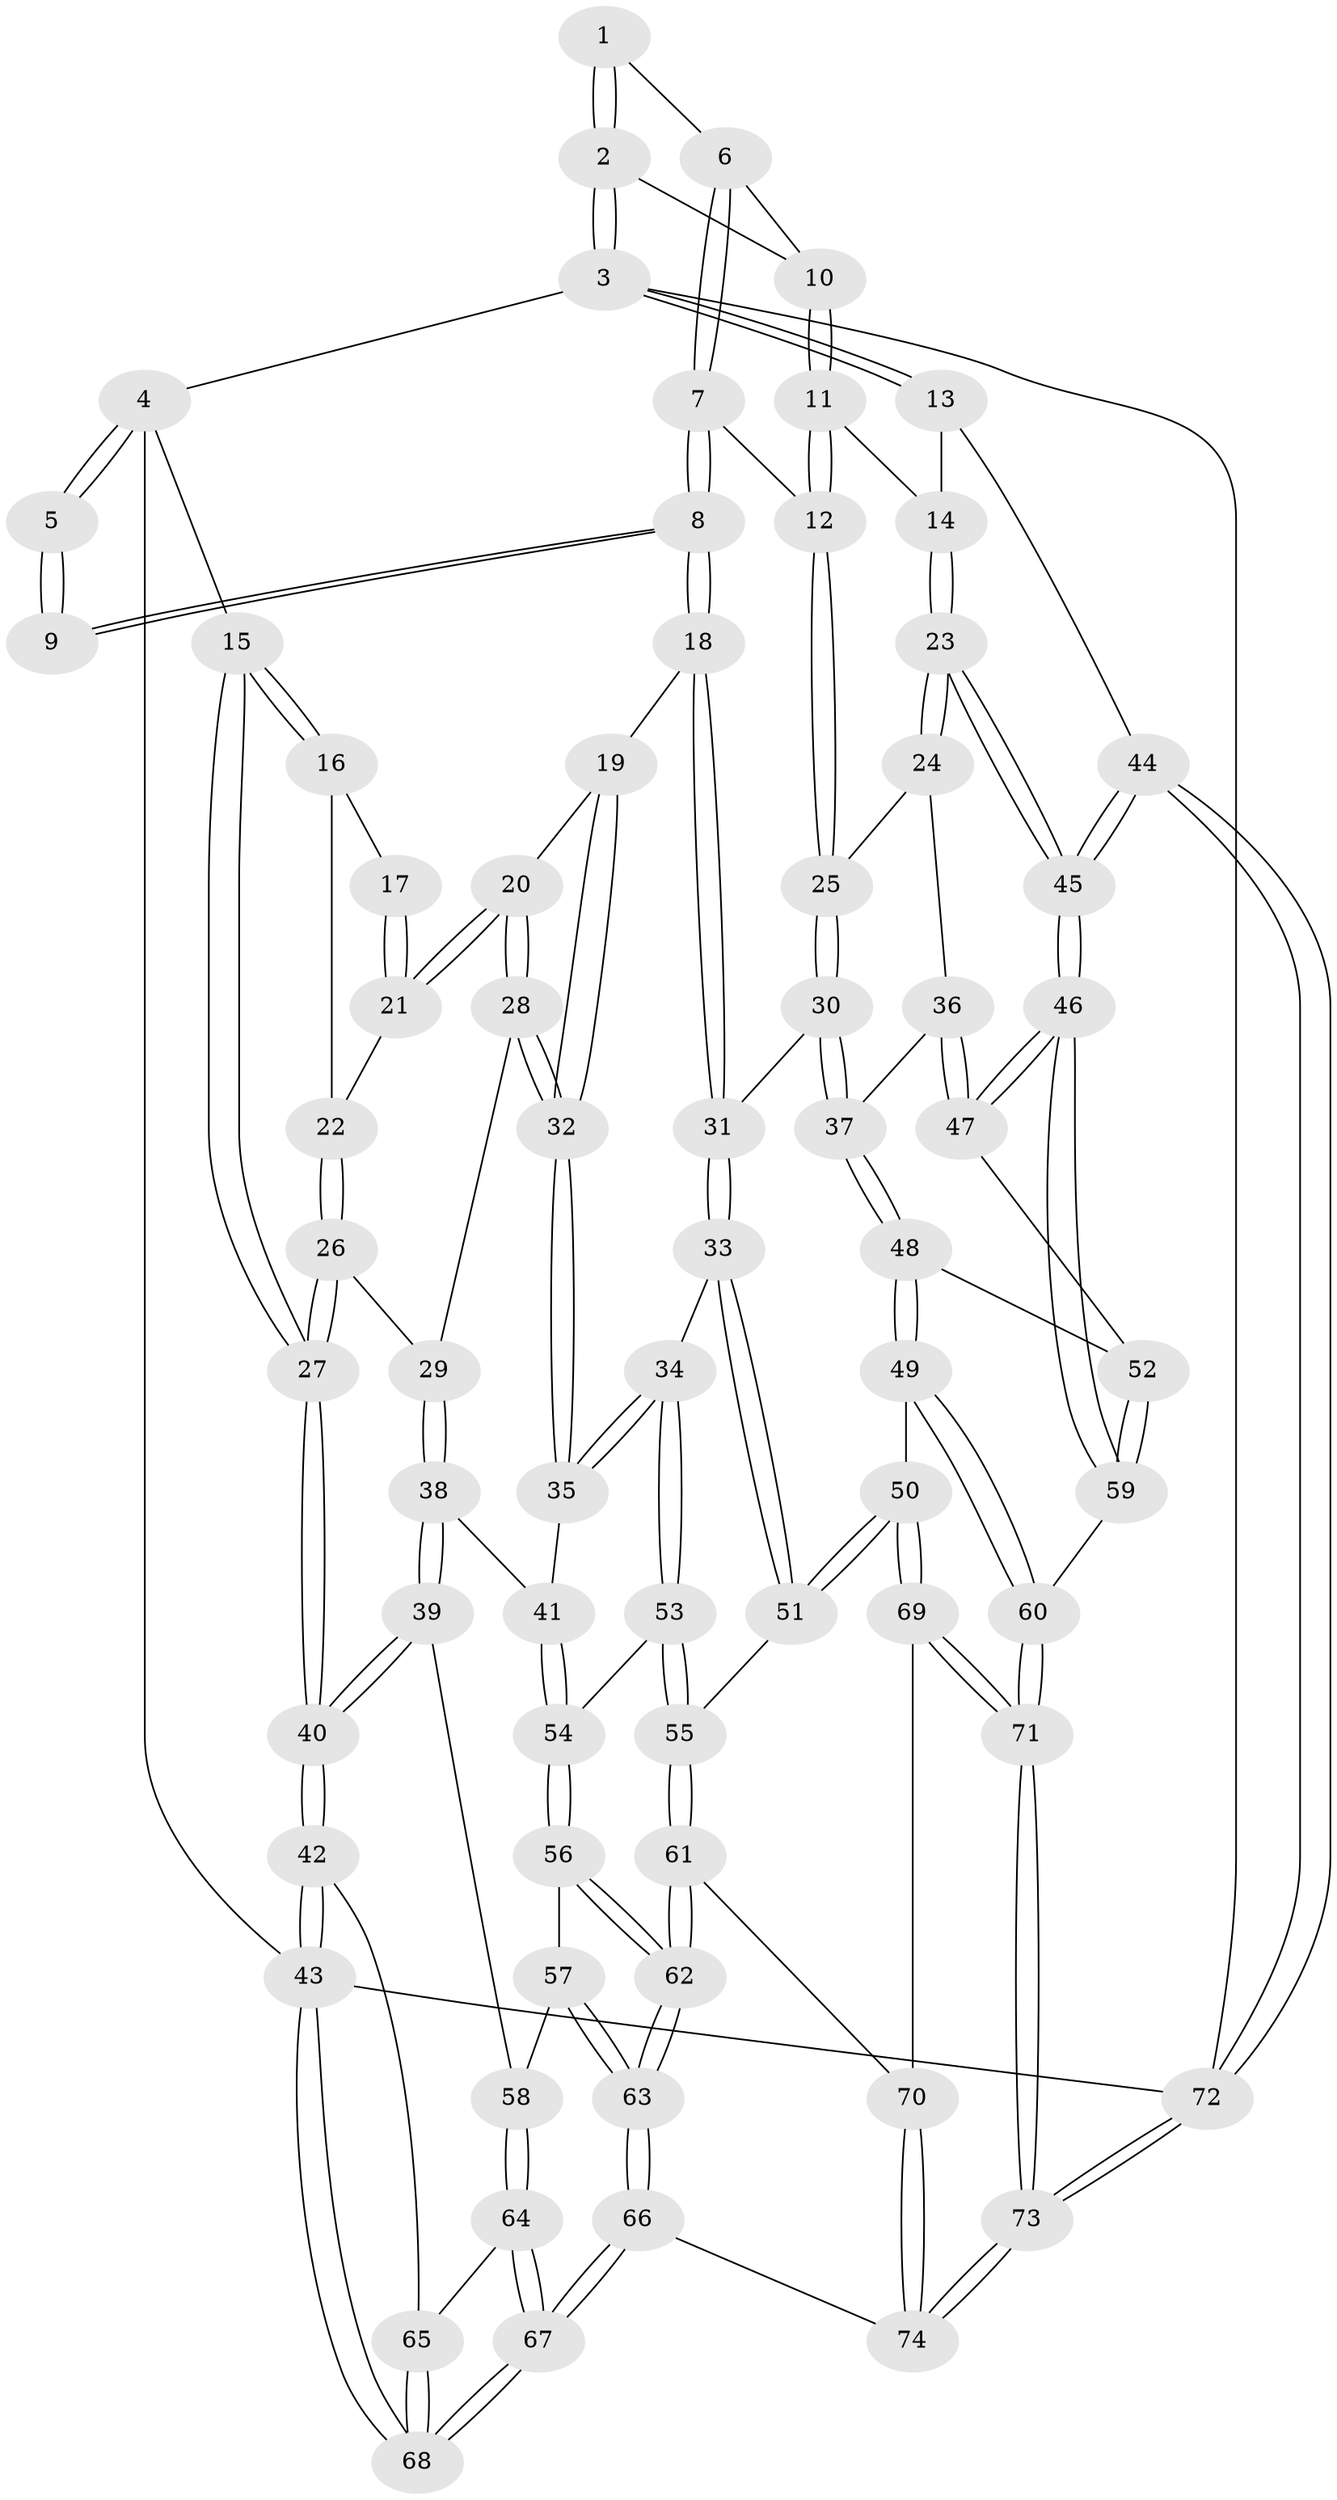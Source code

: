 // coarse degree distribution, {3: 0.08888888888888889, 7: 0.022222222222222223, 5: 0.28888888888888886, 4: 0.5555555555555556, 6: 0.044444444444444446}
// Generated by graph-tools (version 1.1) at 2025/24/03/03/25 07:24:35]
// undirected, 74 vertices, 182 edges
graph export_dot {
graph [start="1"]
  node [color=gray90,style=filled];
  1 [pos="+0.4700036487574206+0"];
  2 [pos="+1+0"];
  3 [pos="+1+0"];
  4 [pos="+0+0"];
  5 [pos="+0.34615956754688426+0"];
  6 [pos="+0.5182898664540131+0.048346775638764744"];
  7 [pos="+0.4719105933420831+0.3178110255734718"];
  8 [pos="+0.47054481338334136+0.31881760941700654"];
  9 [pos="+0.2719948580854663+0.2086888501227926"];
  10 [pos="+0.6883907423752719+0.11627498668613566"];
  11 [pos="+0.7731530988369663+0.2553436847633676"];
  12 [pos="+0.6951131527266764+0.3284315243939715"];
  13 [pos="+1+0"];
  14 [pos="+0.9062555666902654+0.22332931812749615"];
  15 [pos="+0+0"];
  16 [pos="+0+0.11235601544683885"];
  17 [pos="+0.266185149463816+0.2096397675114035"];
  18 [pos="+0.4486595800959036+0.3743124613980931"];
  19 [pos="+0.3943842157335549+0.39740457211361613"];
  20 [pos="+0.2025527977050752+0.3729874257032367"];
  21 [pos="+0.18023661495189203+0.3482893221697764"];
  22 [pos="+0.1556366729355399+0.3470495931121842"];
  23 [pos="+0.9173588293392406+0.5792094750863988"];
  24 [pos="+0.7552018349036215+0.4677539571402113"];
  25 [pos="+0.7289622373716241+0.43282209896647383"];
  26 [pos="+0.05396509642877303+0.4334133967783638"];
  27 [pos="+0+0.270000498534889"];
  28 [pos="+0.1951092888544229+0.5058096233755717"];
  29 [pos="+0.09658665135046167+0.5003681733840021"];
  30 [pos="+0.5517138563188952+0.5758678525173316"];
  31 [pos="+0.4916394878604186+0.5408007815110184"];
  32 [pos="+0.2408848697563686+0.5349270486684271"];
  33 [pos="+0.41080679088843514+0.6247063671921951"];
  34 [pos="+0.32415063623812157+0.6342778133003263"];
  35 [pos="+0.24838034777848325+0.5719932006750009"];
  36 [pos="+0.66018735522032+0.6013267950056163"];
  37 [pos="+0.5587256732590221+0.583746656443489"];
  38 [pos="+0.02915554552628723+0.6528190143356163"];
  39 [pos="+0+0.6983838442314955"];
  40 [pos="+0+0.7209265035721598"];
  41 [pos="+0.17218816869017803+0.649909412150801"];
  42 [pos="+0+0.818993962669338"];
  43 [pos="+0+1"];
  44 [pos="+1+0.7529113042812786"];
  45 [pos="+1+0.7467039418492619"];
  46 [pos="+0.994173871829029+0.7520610093833745"];
  47 [pos="+0.7208751330508129+0.652263816636591"];
  48 [pos="+0.5744483522295348+0.727053550407159"];
  49 [pos="+0.49907024891361484+0.8186694197611122"];
  50 [pos="+0.474137631098637+0.8282031982687348"];
  51 [pos="+0.46268688079126535+0.8227004205078638"];
  52 [pos="+0.5968969901042461+0.7291033435139879"];
  53 [pos="+0.2717612058811383+0.7886229300015941"];
  54 [pos="+0.23747329432883071+0.7900591089874905"];
  55 [pos="+0.3331910664184178+0.8276563276484137"];
  56 [pos="+0.16765463397986455+0.8273859276738047"];
  57 [pos="+0.15265565230862296+0.8315736771007691"];
  58 [pos="+0.14480960199395118+0.8319590010063163"];
  59 [pos="+0.7999012364569525+0.8288893001079047"];
  60 [pos="+0.7100759498707115+0.8966390022805886"];
  61 [pos="+0.3107607494926774+0.9242887572099964"];
  62 [pos="+0.2769214767363669+0.9905467378878005"];
  63 [pos="+0.24496024538729513+1"];
  64 [pos="+0.12181299376304089+0.8681187914213845"];
  65 [pos="+0.041735027018004675+0.903489827229287"];
  66 [pos="+0.23419406880721105+1"];
  67 [pos="+0.05678324910428849+1"];
  68 [pos="+0.04499306370838431+1"];
  69 [pos="+0.4779901230856532+0.8907837340322148"];
  70 [pos="+0.4355837097457526+0.9761927571558224"];
  71 [pos="+0.6447237247446468+1"];
  72 [pos="+1+1"];
  73 [pos="+0.6437104264371095+1"];
  74 [pos="+0.36288666299579875+1"];
  1 -- 2;
  1 -- 2;
  1 -- 6;
  2 -- 3;
  2 -- 3;
  2 -- 10;
  3 -- 4;
  3 -- 13;
  3 -- 13;
  3 -- 72;
  4 -- 5;
  4 -- 5;
  4 -- 15;
  4 -- 43;
  5 -- 9;
  5 -- 9;
  6 -- 7;
  6 -- 7;
  6 -- 10;
  7 -- 8;
  7 -- 8;
  7 -- 12;
  8 -- 9;
  8 -- 9;
  8 -- 18;
  8 -- 18;
  10 -- 11;
  10 -- 11;
  11 -- 12;
  11 -- 12;
  11 -- 14;
  12 -- 25;
  12 -- 25;
  13 -- 14;
  13 -- 44;
  14 -- 23;
  14 -- 23;
  15 -- 16;
  15 -- 16;
  15 -- 27;
  15 -- 27;
  16 -- 17;
  16 -- 22;
  17 -- 21;
  17 -- 21;
  18 -- 19;
  18 -- 31;
  18 -- 31;
  19 -- 20;
  19 -- 32;
  19 -- 32;
  20 -- 21;
  20 -- 21;
  20 -- 28;
  20 -- 28;
  21 -- 22;
  22 -- 26;
  22 -- 26;
  23 -- 24;
  23 -- 24;
  23 -- 45;
  23 -- 45;
  24 -- 25;
  24 -- 36;
  25 -- 30;
  25 -- 30;
  26 -- 27;
  26 -- 27;
  26 -- 29;
  27 -- 40;
  27 -- 40;
  28 -- 29;
  28 -- 32;
  28 -- 32;
  29 -- 38;
  29 -- 38;
  30 -- 31;
  30 -- 37;
  30 -- 37;
  31 -- 33;
  31 -- 33;
  32 -- 35;
  32 -- 35;
  33 -- 34;
  33 -- 51;
  33 -- 51;
  34 -- 35;
  34 -- 35;
  34 -- 53;
  34 -- 53;
  35 -- 41;
  36 -- 37;
  36 -- 47;
  36 -- 47;
  37 -- 48;
  37 -- 48;
  38 -- 39;
  38 -- 39;
  38 -- 41;
  39 -- 40;
  39 -- 40;
  39 -- 58;
  40 -- 42;
  40 -- 42;
  41 -- 54;
  41 -- 54;
  42 -- 43;
  42 -- 43;
  42 -- 65;
  43 -- 68;
  43 -- 68;
  43 -- 72;
  44 -- 45;
  44 -- 45;
  44 -- 72;
  44 -- 72;
  45 -- 46;
  45 -- 46;
  46 -- 47;
  46 -- 47;
  46 -- 59;
  46 -- 59;
  47 -- 52;
  48 -- 49;
  48 -- 49;
  48 -- 52;
  49 -- 50;
  49 -- 60;
  49 -- 60;
  50 -- 51;
  50 -- 51;
  50 -- 69;
  50 -- 69;
  51 -- 55;
  52 -- 59;
  52 -- 59;
  53 -- 54;
  53 -- 55;
  53 -- 55;
  54 -- 56;
  54 -- 56;
  55 -- 61;
  55 -- 61;
  56 -- 57;
  56 -- 62;
  56 -- 62;
  57 -- 58;
  57 -- 63;
  57 -- 63;
  58 -- 64;
  58 -- 64;
  59 -- 60;
  60 -- 71;
  60 -- 71;
  61 -- 62;
  61 -- 62;
  61 -- 70;
  62 -- 63;
  62 -- 63;
  63 -- 66;
  63 -- 66;
  64 -- 65;
  64 -- 67;
  64 -- 67;
  65 -- 68;
  65 -- 68;
  66 -- 67;
  66 -- 67;
  66 -- 74;
  67 -- 68;
  67 -- 68;
  69 -- 70;
  69 -- 71;
  69 -- 71;
  70 -- 74;
  70 -- 74;
  71 -- 73;
  71 -- 73;
  72 -- 73;
  72 -- 73;
  73 -- 74;
  73 -- 74;
}
